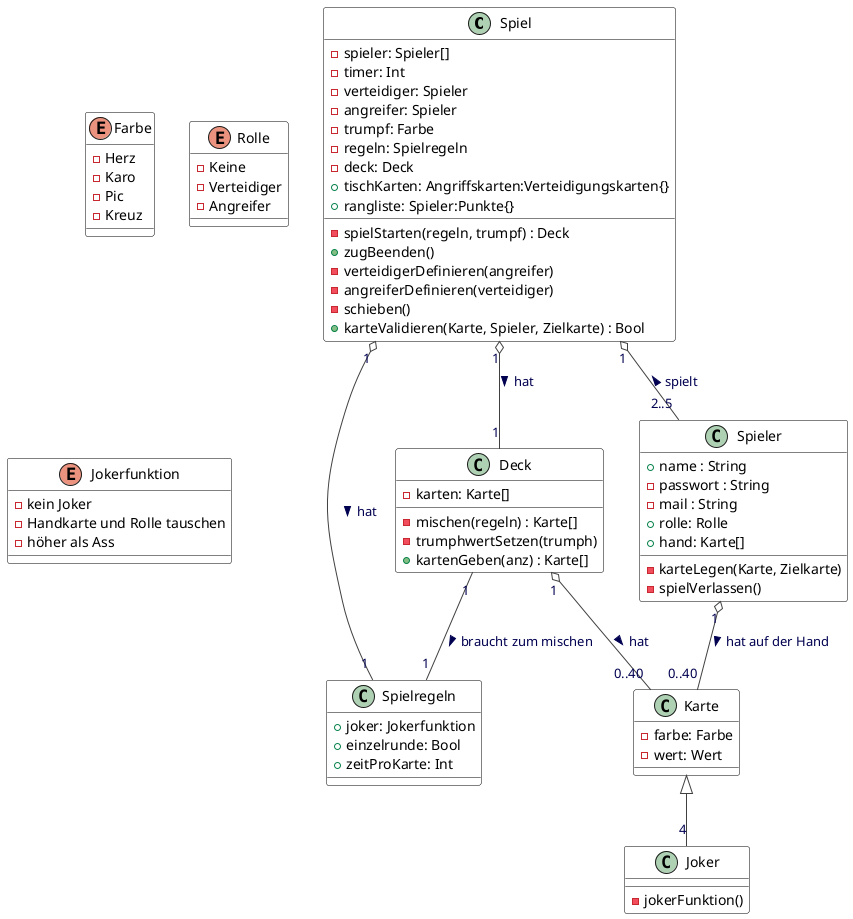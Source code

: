 @startuml Durak Spiel

skinparam{
    ClassBackgroundColor white
    ClassBorderColor black

    'ClassAttributeIconSize 0

    ArrowColor #404040
    ArrowFontColor #000050

    Shadowing false

}

class Spiel {
    -spieler: Spieler[]
    -timer: Int
    -verteidiger: Spieler
    -angreifer: Spieler
    -trumpf: Farbe
    -regeln: Spielregeln
    -deck: Deck
    +tischKarten: Angriffskarten:Verteidigungskarten{}
    +rangliste: Spieler:Punkte{}

    -spielStarten(regeln, trumpf) : Deck
    + zugBeenden()
    -verteidigerDefinieren(angreifer)
    -angreiferDefinieren(verteidiger)
    -schieben()
    +karteValidieren(Karte, Spieler, Zielkarte) : Bool
}

class Spielregeln {
    + joker: Jokerfunktion
    + einzelrunde: Bool
    + zeitProKarte: Int
}

class Spieler {
    +name : String
    -passwort : String
    -mail : String
    +rolle: Rolle
    +hand: Karte[]

    -karteLegen(Karte, Zielkarte)
    -spielVerlassen()
}

class Karte {
    -farbe: Farbe
    -wert: Wert
}

class Joker {
    -jokerFunktion()
}

class Deck {
    -karten: Karte[]
    
    -mischen(regeln) : Karte[]
    -trumphwertSetzen(trumph)
    +kartenGeben(anz) : Karte[]
}

enum Farbe {
    - Herz 
    - Karo 
    - Pic 
    - Kreuz
}

enum Rolle {
    - Keine  
    - Verteidiger
    - Angreifer
}

enum Jokerfunktion {
    -kein Joker
    -Handkarte und Rolle tauschen
    -höher als Ass
}


Spiel "1" o-- "2..5" Spieler : spielt <

Spiel "1" o-- "1" Deck : hat >

Deck "1" o-- "0..40" Karte : hat >

Karte <|-- "4" Joker 

Spieler "1" o-- "0..40" Karte : hat auf der Hand >

Spiel "1" o-- "1" Spielregeln : hat >

Deck "1" -- "1" Spielregeln : braucht zum mischen >


@enduml